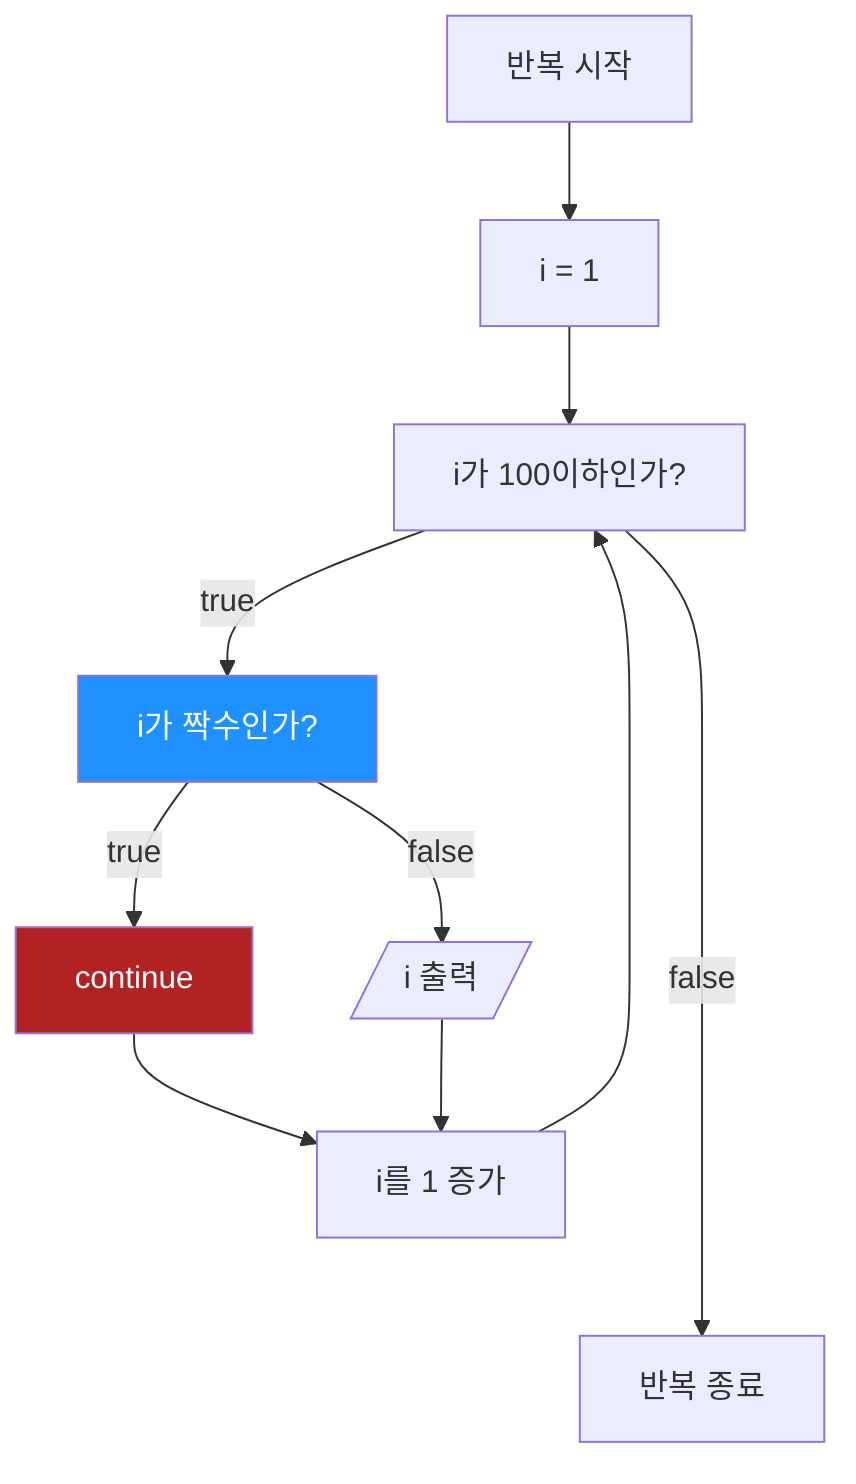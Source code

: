 flowchart TD
    a[반복 시작]
    a --> b[i = 1]
    b --> c[i가 100이하인가?]
    c --> |true| d[i가 짝수인가?]
    c -----> |false| z[반복 종료]
    d --> |true| e[continue]
    d --> |false| g[/i 출력/]
    e --> f[i를 1 증가]
    g --> f
    f --> c

style d fill:dodgerblue,color:white
style e fill:firebrick,color:white